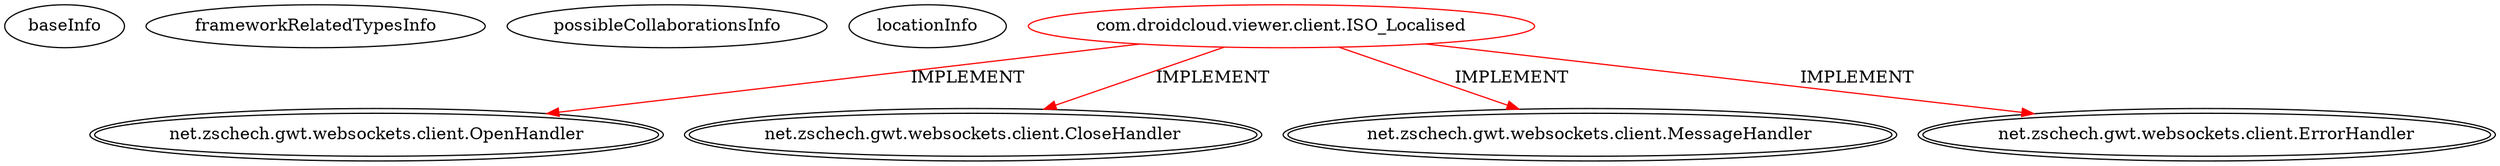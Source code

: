 digraph {
baseInfo[graphId=843,category="extension_graph",isAnonymous=false,possibleRelation=false]
frameworkRelatedTypesInfo[0="net.zschech.gwt.websockets.client.OpenHandler",1="net.zschech.gwt.websockets.client.CloseHandler",2="net.zschech.gwt.websockets.client.MessageHandler",3="net.zschech.gwt.websockets.client.ErrorHandler"]
possibleCollaborationsInfo[]
locationInfo[projectName="betacraft-RdpGwtClient",filePath="/betacraft-RdpGwtClient/RdpGwtClient-master/src/com/droidcloud/viewer/client/ISO_Localised.java",contextSignature="ISO_Localised",graphId="843"]
0[label="com.droidcloud.viewer.client.ISO_Localised",vertexType="ROOT_CLIENT_CLASS_DECLARATION",isFrameworkType=false,color=red]
1[label="net.zschech.gwt.websockets.client.OpenHandler",vertexType="FRAMEWORK_INTERFACE_TYPE",isFrameworkType=true,peripheries=2]
2[label="net.zschech.gwt.websockets.client.CloseHandler",vertexType="FRAMEWORK_INTERFACE_TYPE",isFrameworkType=true,peripheries=2]
3[label="net.zschech.gwt.websockets.client.MessageHandler",vertexType="FRAMEWORK_INTERFACE_TYPE",isFrameworkType=true,peripheries=2]
4[label="net.zschech.gwt.websockets.client.ErrorHandler",vertexType="FRAMEWORK_INTERFACE_TYPE",isFrameworkType=true,peripheries=2]
0->1[label="IMPLEMENT",color=red]
0->2[label="IMPLEMENT",color=red]
0->3[label="IMPLEMENT",color=red]
0->4[label="IMPLEMENT",color=red]
}
